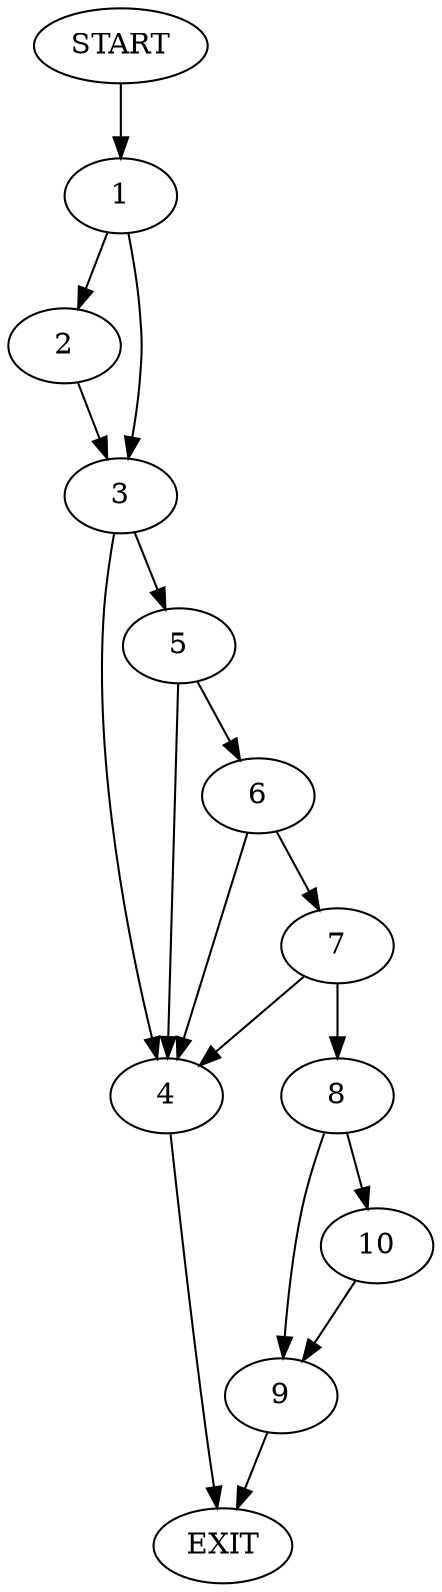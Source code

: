 digraph {
0 [label="START"]
11 [label="EXIT"]
0 -> 1
1 -> 2
1 -> 3
2 -> 3
3 -> 4
3 -> 5
4 -> 11
5 -> 4
5 -> 6
6 -> 4
6 -> 7
7 -> 4
7 -> 8
8 -> 9
8 -> 10
9 -> 11
10 -> 9
}
